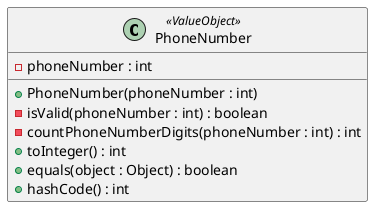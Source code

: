 @startuml
'Attribute syntax: <visibility> <name> : <type> <multiplicity> = <default>
'Method syntax: <visibility> <name (parameter-list)> : <return-type> - For simplicity the type of the parameter-list is not specified

class PhoneNumber<<ValueObject>> {
    -phoneNumber : int

    +PhoneNumber(phoneNumber : int)
    -isValid(phoneNumber : int) : boolean
    -countPhoneNumberDigits(phoneNumber : int) : int
    +toInteger() : int
    +equals(object : Object) : boolean
    +hashCode() : int
}

@enduml